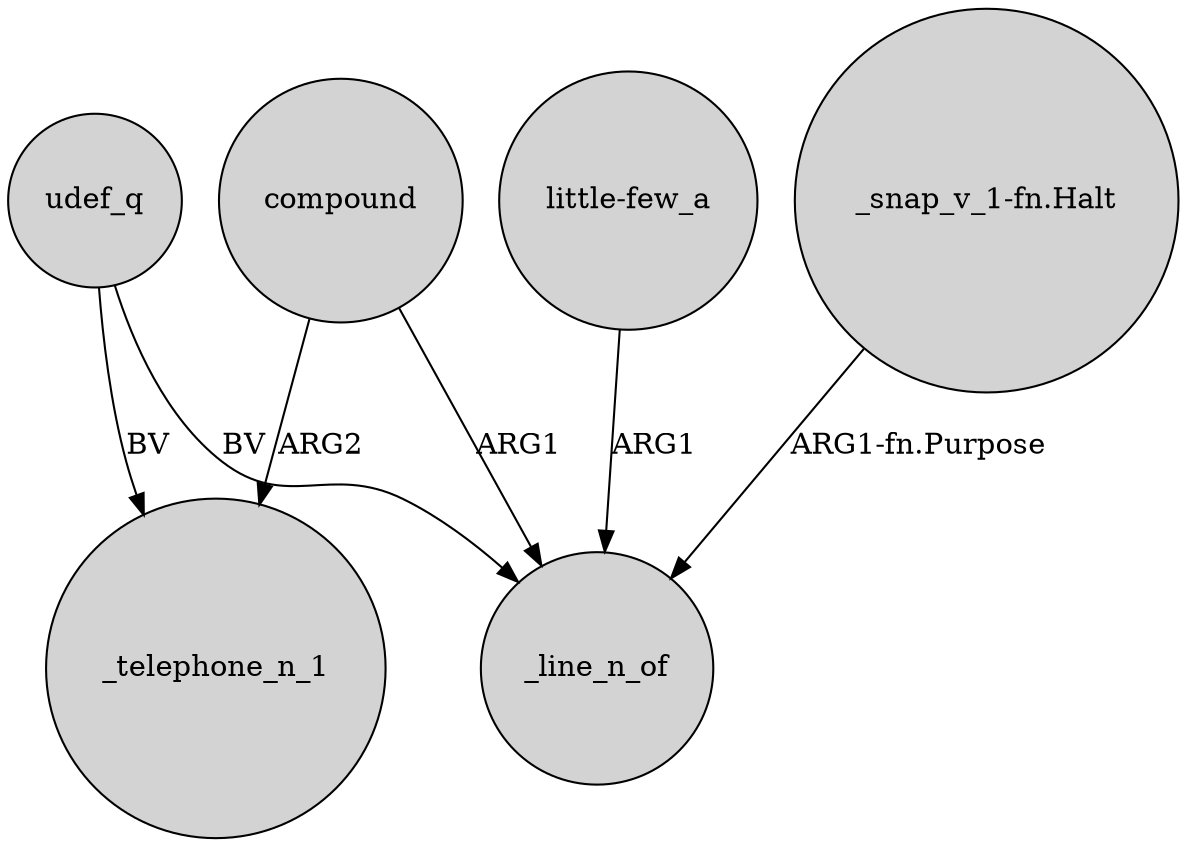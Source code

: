 digraph {
	node [shape=circle style=filled]
	compound -> _telephone_n_1 [label=ARG2]
	udef_q -> _telephone_n_1 [label=BV]
	udef_q -> _line_n_of [label=BV]
	"_snap_v_1-fn.Halt" -> _line_n_of [label="ARG1-fn.Purpose"]
	compound -> _line_n_of [label=ARG1]
	"little-few_a" -> _line_n_of [label=ARG1]
}
